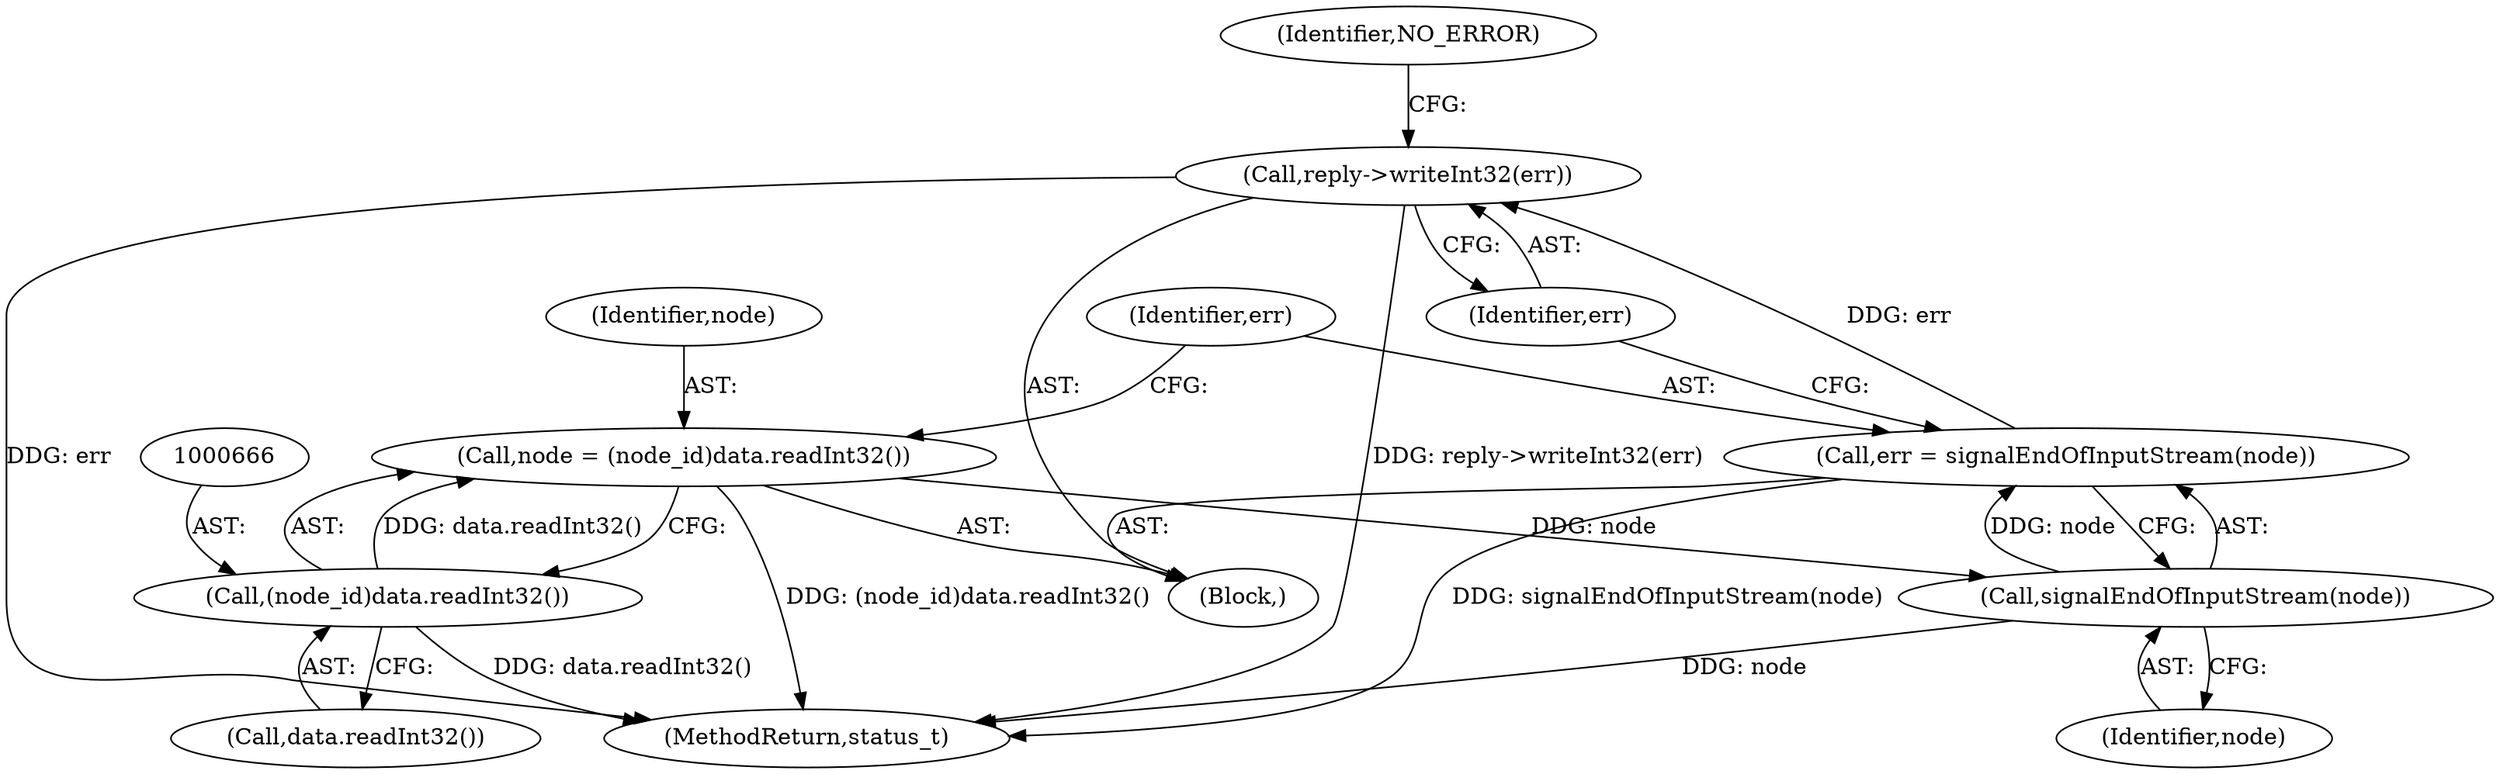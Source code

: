 digraph "0_Android_1171e7c047bf79e7c93342bb6a812c9edd86aa84@API" {
"1000673" [label="(Call,reply->writeInt32(err))"];
"1000669" [label="(Call,err = signalEndOfInputStream(node))"];
"1000671" [label="(Call,signalEndOfInputStream(node))"];
"1000663" [label="(Call,node = (node_id)data.readInt32())"];
"1000665" [label="(Call,(node_id)data.readInt32())"];
"1000664" [label="(Identifier,node)"];
"1001056" [label="(MethodReturn,status_t)"];
"1000670" [label="(Identifier,err)"];
"1000657" [label="(Block,)"];
"1000676" [label="(Identifier,NO_ERROR)"];
"1000667" [label="(Call,data.readInt32())"];
"1000663" [label="(Call,node = (node_id)data.readInt32())"];
"1000665" [label="(Call,(node_id)data.readInt32())"];
"1000672" [label="(Identifier,node)"];
"1000669" [label="(Call,err = signalEndOfInputStream(node))"];
"1000671" [label="(Call,signalEndOfInputStream(node))"];
"1000673" [label="(Call,reply->writeInt32(err))"];
"1000674" [label="(Identifier,err)"];
"1000673" -> "1000657"  [label="AST: "];
"1000673" -> "1000674"  [label="CFG: "];
"1000674" -> "1000673"  [label="AST: "];
"1000676" -> "1000673"  [label="CFG: "];
"1000673" -> "1001056"  [label="DDG: err"];
"1000673" -> "1001056"  [label="DDG: reply->writeInt32(err)"];
"1000669" -> "1000673"  [label="DDG: err"];
"1000669" -> "1000657"  [label="AST: "];
"1000669" -> "1000671"  [label="CFG: "];
"1000670" -> "1000669"  [label="AST: "];
"1000671" -> "1000669"  [label="AST: "];
"1000674" -> "1000669"  [label="CFG: "];
"1000669" -> "1001056"  [label="DDG: signalEndOfInputStream(node)"];
"1000671" -> "1000669"  [label="DDG: node"];
"1000671" -> "1000672"  [label="CFG: "];
"1000672" -> "1000671"  [label="AST: "];
"1000671" -> "1001056"  [label="DDG: node"];
"1000663" -> "1000671"  [label="DDG: node"];
"1000663" -> "1000657"  [label="AST: "];
"1000663" -> "1000665"  [label="CFG: "];
"1000664" -> "1000663"  [label="AST: "];
"1000665" -> "1000663"  [label="AST: "];
"1000670" -> "1000663"  [label="CFG: "];
"1000663" -> "1001056"  [label="DDG: (node_id)data.readInt32()"];
"1000665" -> "1000663"  [label="DDG: data.readInt32()"];
"1000665" -> "1000667"  [label="CFG: "];
"1000666" -> "1000665"  [label="AST: "];
"1000667" -> "1000665"  [label="AST: "];
"1000665" -> "1001056"  [label="DDG: data.readInt32()"];
}
